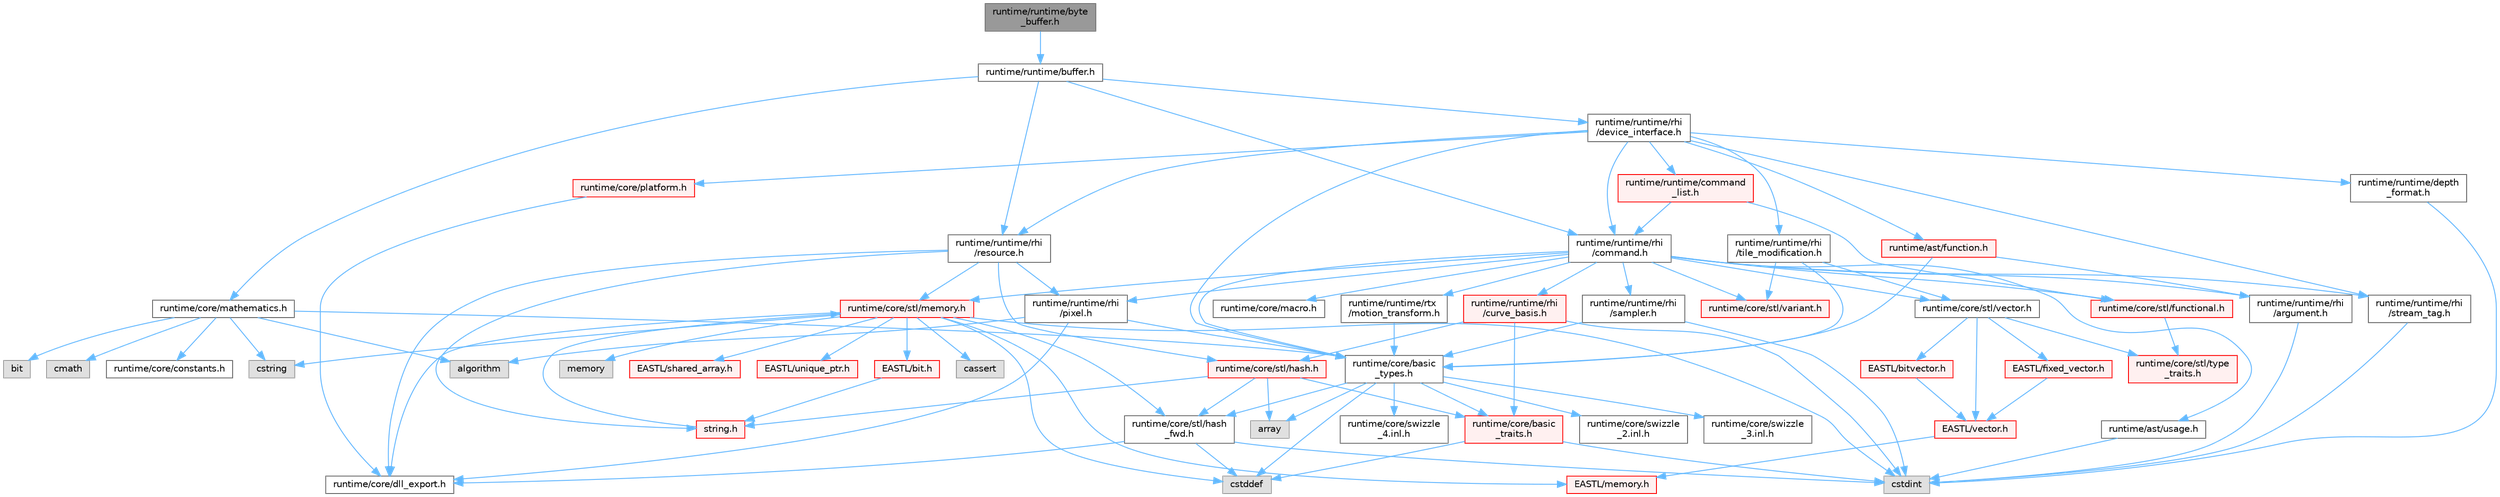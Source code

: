 digraph "runtime/runtime/byte_buffer.h"
{
 // LATEX_PDF_SIZE
  bgcolor="transparent";
  edge [fontname=Helvetica,fontsize=10,labelfontname=Helvetica,labelfontsize=10];
  node [fontname=Helvetica,fontsize=10,shape=box,height=0.2,width=0.4];
  Node1 [id="Node000001",label="runtime/runtime/byte\l_buffer.h",height=0.2,width=0.4,color="gray40", fillcolor="grey60", style="filled", fontcolor="black",tooltip=" "];
  Node1 -> Node2 [id="edge97_Node000001_Node000002",color="steelblue1",style="solid",tooltip=" "];
  Node2 [id="Node000002",label="runtime/runtime/buffer.h",height=0.2,width=0.4,color="grey40", fillcolor="white", style="filled",URL="$buffer_8h.html",tooltip=" "];
  Node2 -> Node3 [id="edge98_Node000002_Node000003",color="steelblue1",style="solid",tooltip=" "];
  Node3 [id="Node000003",label="runtime/core/mathematics.h",height=0.2,width=0.4,color="grey40", fillcolor="white", style="filled",URL="$mathematics_8h.html",tooltip=" "];
  Node3 -> Node4 [id="edge99_Node000003_Node000004",color="steelblue1",style="solid",tooltip=" "];
  Node4 [id="Node000004",label="bit",height=0.2,width=0.4,color="grey60", fillcolor="#E0E0E0", style="filled",tooltip=" "];
  Node3 -> Node5 [id="edge100_Node000003_Node000005",color="steelblue1",style="solid",tooltip=" "];
  Node5 [id="Node000005",label="cmath",height=0.2,width=0.4,color="grey60", fillcolor="#E0E0E0", style="filled",tooltip=" "];
  Node3 -> Node6 [id="edge101_Node000003_Node000006",color="steelblue1",style="solid",tooltip=" "];
  Node6 [id="Node000006",label="cstring",height=0.2,width=0.4,color="grey60", fillcolor="#E0E0E0", style="filled",tooltip=" "];
  Node3 -> Node7 [id="edge102_Node000003_Node000007",color="steelblue1",style="solid",tooltip=" "];
  Node7 [id="Node000007",label="algorithm",height=0.2,width=0.4,color="grey60", fillcolor="#E0E0E0", style="filled",tooltip=" "];
  Node3 -> Node8 [id="edge103_Node000003_Node000008",color="steelblue1",style="solid",tooltip=" "];
  Node8 [id="Node000008",label="runtime/core/basic\l_types.h",height=0.2,width=0.4,color="grey40", fillcolor="white", style="filled",URL="$basic__types_8h.html",tooltip=" "];
  Node8 -> Node9 [id="edge104_Node000008_Node000009",color="steelblue1",style="solid",tooltip=" "];
  Node9 [id="Node000009",label="cstddef",height=0.2,width=0.4,color="grey60", fillcolor="#E0E0E0", style="filled",tooltip=" "];
  Node8 -> Node10 [id="edge105_Node000008_Node000010",color="steelblue1",style="solid",tooltip=" "];
  Node10 [id="Node000010",label="array",height=0.2,width=0.4,color="grey60", fillcolor="#E0E0E0", style="filled",tooltip=" "];
  Node8 -> Node11 [id="edge106_Node000008_Node000011",color="steelblue1",style="solid",tooltip=" "];
  Node11 [id="Node000011",label="runtime/core/stl/hash\l_fwd.h",height=0.2,width=0.4,color="grey40", fillcolor="white", style="filled",URL="$hash__fwd_8h.html",tooltip=" "];
  Node11 -> Node9 [id="edge107_Node000011_Node000009",color="steelblue1",style="solid",tooltip=" "];
  Node11 -> Node12 [id="edge108_Node000011_Node000012",color="steelblue1",style="solid",tooltip=" "];
  Node12 [id="Node000012",label="cstdint",height=0.2,width=0.4,color="grey60", fillcolor="#E0E0E0", style="filled",tooltip=" "];
  Node11 -> Node13 [id="edge109_Node000011_Node000013",color="steelblue1",style="solid",tooltip=" "];
  Node13 [id="Node000013",label="runtime/core/dll_export.h",height=0.2,width=0.4,color="grey40", fillcolor="white", style="filled",URL="$dll__export_8h.html",tooltip=" "];
  Node8 -> Node14 [id="edge110_Node000008_Node000014",color="steelblue1",style="solid",tooltip=" "];
  Node14 [id="Node000014",label="runtime/core/basic\l_traits.h",height=0.2,width=0.4,color="red", fillcolor="#FFF0F0", style="filled",URL="$basic__traits_8h.html",tooltip=" "];
  Node14 -> Node12 [id="edge111_Node000014_Node000012",color="steelblue1",style="solid",tooltip=" "];
  Node14 -> Node9 [id="edge112_Node000014_Node000009",color="steelblue1",style="solid",tooltip=" "];
  Node8 -> Node24 [id="edge113_Node000008_Node000024",color="steelblue1",style="solid",tooltip=" "];
  Node24 [id="Node000024",label="runtime/core/swizzle\l_2.inl.h",height=0.2,width=0.4,color="grey40", fillcolor="white", style="filled",URL="$core_2swizzle__2_8inl_8h.html",tooltip=" "];
  Node8 -> Node25 [id="edge114_Node000008_Node000025",color="steelblue1",style="solid",tooltip=" "];
  Node25 [id="Node000025",label="runtime/core/swizzle\l_3.inl.h",height=0.2,width=0.4,color="grey40", fillcolor="white", style="filled",URL="$core_2swizzle__3_8inl_8h.html",tooltip=" "];
  Node8 -> Node26 [id="edge115_Node000008_Node000026",color="steelblue1",style="solid",tooltip=" "];
  Node26 [id="Node000026",label="runtime/core/swizzle\l_4.inl.h",height=0.2,width=0.4,color="grey40", fillcolor="white", style="filled",URL="$core_2swizzle__4_8inl_8h.html",tooltip=" "];
  Node3 -> Node27 [id="edge116_Node000003_Node000027",color="steelblue1",style="solid",tooltip=" "];
  Node27 [id="Node000027",label="runtime/core/constants.h",height=0.2,width=0.4,color="grey40", fillcolor="white", style="filled",URL="$constants_8h.html",tooltip=" "];
  Node2 -> Node28 [id="edge117_Node000002_Node000028",color="steelblue1",style="solid",tooltip=" "];
  Node28 [id="Node000028",label="runtime/runtime/rhi\l/command.h",height=0.2,width=0.4,color="grey40", fillcolor="white", style="filled",URL="$command_8h.html",tooltip=" "];
  Node28 -> Node29 [id="edge118_Node000028_Node000029",color="steelblue1",style="solid",tooltip=" "];
  Node29 [id="Node000029",label="runtime/core/macro.h",height=0.2,width=0.4,color="grey40", fillcolor="white", style="filled",URL="$macro_8h.html",tooltip=" "];
  Node28 -> Node8 [id="edge119_Node000028_Node000008",color="steelblue1",style="solid",tooltip=" "];
  Node28 -> Node30 [id="edge120_Node000028_Node000030",color="steelblue1",style="solid",tooltip=" "];
  Node30 [id="Node000030",label="runtime/core/stl/vector.h",height=0.2,width=0.4,color="grey40", fillcolor="white", style="filled",URL="$core_2stl_2vector_8h.html",tooltip=" "];
  Node30 -> Node31 [id="edge121_Node000030_Node000031",color="steelblue1",style="solid",tooltip=" "];
  Node31 [id="Node000031",label="EASTL/vector.h",height=0.2,width=0.4,color="red", fillcolor="#FFF0F0", style="filled",URL="$_e_a_s_t_l_2include_2_e_a_s_t_l_2vector_8h.html",tooltip=" "];
  Node31 -> Node64 [id="edge122_Node000031_Node000064",color="steelblue1",style="solid",tooltip=" "];
  Node64 [id="Node000064",label="EASTL/memory.h",height=0.2,width=0.4,color="red", fillcolor="#FFF0F0", style="filled",URL="$_e_a_s_t_l_2include_2_e_a_s_t_l_2memory_8h.html",tooltip=" "];
  Node30 -> Node173 [id="edge123_Node000030_Node000173",color="steelblue1",style="solid",tooltip=" "];
  Node173 [id="Node000173",label="EASTL/fixed_vector.h",height=0.2,width=0.4,color="red", fillcolor="#FFF0F0", style="filled",URL="$fixed__vector_8h.html",tooltip=" "];
  Node173 -> Node31 [id="edge124_Node000173_Node000031",color="steelblue1",style="solid",tooltip=" "];
  Node30 -> Node175 [id="edge125_Node000030_Node000175",color="steelblue1",style="solid",tooltip=" "];
  Node175 [id="Node000175",label="EASTL/bitvector.h",height=0.2,width=0.4,color="red", fillcolor="#FFF0F0", style="filled",URL="$bitvector_8h.html",tooltip=" "];
  Node175 -> Node31 [id="edge126_Node000175_Node000031",color="steelblue1",style="solid",tooltip=" "];
  Node30 -> Node177 [id="edge127_Node000030_Node000177",color="steelblue1",style="solid",tooltip=" "];
  Node177 [id="Node000177",label="runtime/core/stl/type\l_traits.h",height=0.2,width=0.4,color="red", fillcolor="#FFF0F0", style="filled",URL="$core_2stl_2type__traits_8h.html",tooltip=" "];
  Node28 -> Node59 [id="edge128_Node000028_Node000059",color="steelblue1",style="solid",tooltip=" "];
  Node59 [id="Node000059",label="runtime/core/stl/memory.h",height=0.2,width=0.4,color="red", fillcolor="#FFF0F0", style="filled",URL="$core_2stl_2memory_8h.html",tooltip=" "];
  Node59 -> Node9 [id="edge129_Node000059_Node000009",color="steelblue1",style="solid",tooltip=" "];
  Node59 -> Node12 [id="edge130_Node000059_Node000012",color="steelblue1",style="solid",tooltip=" "];
  Node59 -> Node60 [id="edge131_Node000059_Node000060",color="steelblue1",style="solid",tooltip=" "];
  Node60 [id="Node000060",label="cassert",height=0.2,width=0.4,color="grey60", fillcolor="#E0E0E0", style="filled",tooltip=" "];
  Node59 -> Node61 [id="edge132_Node000059_Node000061",color="steelblue1",style="solid",tooltip=" "];
  Node61 [id="Node000061",label="memory",height=0.2,width=0.4,color="grey60", fillcolor="#E0E0E0", style="filled",tooltip=" "];
  Node59 -> Node6 [id="edge133_Node000059_Node000006",color="steelblue1",style="solid",tooltip=" "];
  Node59 -> Node62 [id="edge134_Node000059_Node000062",color="steelblue1",style="solid",tooltip=" "];
  Node62 [id="Node000062",label="EASTL/bit.h",height=0.2,width=0.4,color="red", fillcolor="#FFF0F0", style="filled",URL="$bit_8h.html",tooltip=" "];
  Node62 -> Node56 [id="edge135_Node000062_Node000056",color="steelblue1",style="solid",tooltip=" "];
  Node56 [id="Node000056",label="string.h",height=0.2,width=0.4,color="red", fillcolor="#FFF0F0", style="filled",URL="$string_8h.html",tooltip=" "];
  Node56 -> Node59 [id="edge136_Node000056_Node000059",color="steelblue1",style="solid",tooltip=" "];
  Node59 -> Node64 [id="edge137_Node000059_Node000064",color="steelblue1",style="solid",tooltip=" "];
  Node59 -> Node79 [id="edge138_Node000059_Node000079",color="steelblue1",style="solid",tooltip=" "];
  Node79 [id="Node000079",label="EASTL/shared_array.h",height=0.2,width=0.4,color="red", fillcolor="#FFF0F0", style="filled",URL="$shared__array_8h.html",tooltip=" "];
  Node59 -> Node81 [id="edge139_Node000059_Node000081",color="steelblue1",style="solid",tooltip=" "];
  Node81 [id="Node000081",label="EASTL/unique_ptr.h",height=0.2,width=0.4,color="red", fillcolor="#FFF0F0", style="filled",URL="$unique__ptr_8h.html",tooltip=" "];
  Node59 -> Node13 [id="edge140_Node000059_Node000013",color="steelblue1",style="solid",tooltip=" "];
  Node59 -> Node11 [id="edge141_Node000059_Node000011",color="steelblue1",style="solid",tooltip=" "];
  Node28 -> Node178 [id="edge142_Node000028_Node000178",color="steelblue1",style="solid",tooltip=" "];
  Node178 [id="Node000178",label="runtime/core/stl/variant.h",height=0.2,width=0.4,color="red", fillcolor="#FFF0F0", style="filled",URL="$core_2stl_2variant_8h.html",tooltip=" "];
  Node28 -> Node184 [id="edge143_Node000028_Node000184",color="steelblue1",style="solid",tooltip=" "];
  Node184 [id="Node000184",label="runtime/core/stl/functional.h",height=0.2,width=0.4,color="red", fillcolor="#FFF0F0", style="filled",URL="$core_2stl_2functional_8h.html",tooltip=" "];
  Node184 -> Node177 [id="edge144_Node000184_Node000177",color="steelblue1",style="solid",tooltip=" "];
  Node28 -> Node187 [id="edge145_Node000028_Node000187",color="steelblue1",style="solid",tooltip=" "];
  Node187 [id="Node000187",label="runtime/ast/usage.h",height=0.2,width=0.4,color="grey40", fillcolor="white", style="filled",URL="$usage_8h.html",tooltip=" "];
  Node187 -> Node12 [id="edge146_Node000187_Node000012",color="steelblue1",style="solid",tooltip=" "];
  Node28 -> Node188 [id="edge147_Node000028_Node000188",color="steelblue1",style="solid",tooltip=" "];
  Node188 [id="Node000188",label="runtime/runtime/rhi\l/pixel.h",height=0.2,width=0.4,color="grey40", fillcolor="white", style="filled",URL="$pixel_8h.html",tooltip=" "];
  Node188 -> Node7 [id="edge148_Node000188_Node000007",color="steelblue1",style="solid",tooltip=" "];
  Node188 -> Node13 [id="edge149_Node000188_Node000013",color="steelblue1",style="solid",tooltip=" "];
  Node188 -> Node8 [id="edge150_Node000188_Node000008",color="steelblue1",style="solid",tooltip=" "];
  Node28 -> Node189 [id="edge151_Node000028_Node000189",color="steelblue1",style="solid",tooltip=" "];
  Node189 [id="Node000189",label="runtime/runtime/rhi\l/stream_tag.h",height=0.2,width=0.4,color="grey40", fillcolor="white", style="filled",URL="$stream__tag_8h.html",tooltip=" "];
  Node189 -> Node12 [id="edge152_Node000189_Node000012",color="steelblue1",style="solid",tooltip=" "];
  Node28 -> Node190 [id="edge153_Node000028_Node000190",color="steelblue1",style="solid",tooltip=" "];
  Node190 [id="Node000190",label="runtime/runtime/rhi\l/sampler.h",height=0.2,width=0.4,color="grey40", fillcolor="white", style="filled",URL="$sampler_8h.html",tooltip=" "];
  Node190 -> Node12 [id="edge154_Node000190_Node000012",color="steelblue1",style="solid",tooltip=" "];
  Node190 -> Node8 [id="edge155_Node000190_Node000008",color="steelblue1",style="solid",tooltip=" "];
  Node28 -> Node191 [id="edge156_Node000028_Node000191",color="steelblue1",style="solid",tooltip=" "];
  Node191 [id="Node000191",label="runtime/runtime/rhi\l/argument.h",height=0.2,width=0.4,color="grey40", fillcolor="white", style="filled",URL="$argument_8h.html",tooltip=" "];
  Node191 -> Node12 [id="edge157_Node000191_Node000012",color="steelblue1",style="solid",tooltip=" "];
  Node28 -> Node192 [id="edge158_Node000028_Node000192",color="steelblue1",style="solid",tooltip=" "];
  Node192 [id="Node000192",label="runtime/runtime/rhi\l/curve_basis.h",height=0.2,width=0.4,color="red", fillcolor="#FFF0F0", style="filled",URL="$curve__basis_8h.html",tooltip=" "];
  Node192 -> Node12 [id="edge159_Node000192_Node000012",color="steelblue1",style="solid",tooltip=" "];
  Node192 -> Node14 [id="edge160_Node000192_Node000014",color="steelblue1",style="solid",tooltip=" "];
  Node192 -> Node194 [id="edge161_Node000192_Node000194",color="steelblue1",style="solid",tooltip=" "];
  Node194 [id="Node000194",label="runtime/core/stl/hash.h",height=0.2,width=0.4,color="red", fillcolor="#FFF0F0", style="filled",URL="$hash_8h.html",tooltip=" "];
  Node194 -> Node10 [id="edge162_Node000194_Node000010",color="steelblue1",style="solid",tooltip=" "];
  Node194 -> Node11 [id="edge163_Node000194_Node000011",color="steelblue1",style="solid",tooltip=" "];
  Node194 -> Node56 [id="edge164_Node000194_Node000056",color="steelblue1",style="solid",tooltip=" "];
  Node194 -> Node14 [id="edge165_Node000194_Node000014",color="steelblue1",style="solid",tooltip=" "];
  Node28 -> Node195 [id="edge166_Node000028_Node000195",color="steelblue1",style="solid",tooltip=" "];
  Node195 [id="Node000195",label="runtime/runtime/rtx\l/motion_transform.h",height=0.2,width=0.4,color="grey40", fillcolor="white", style="filled",URL="$motion__transform_8h.html",tooltip=" "];
  Node195 -> Node8 [id="edge167_Node000195_Node000008",color="steelblue1",style="solid",tooltip=" "];
  Node2 -> Node196 [id="edge168_Node000002_Node000196",color="steelblue1",style="solid",tooltip=" "];
  Node196 [id="Node000196",label="runtime/runtime/rhi\l/resource.h",height=0.2,width=0.4,color="grey40", fillcolor="white", style="filled",URL="$runtime_2rhi_2resource_8h.html",tooltip=" "];
  Node196 -> Node13 [id="edge169_Node000196_Node000013",color="steelblue1",style="solid",tooltip=" "];
  Node196 -> Node59 [id="edge170_Node000196_Node000059",color="steelblue1",style="solid",tooltip=" "];
  Node196 -> Node56 [id="edge171_Node000196_Node000056",color="steelblue1",style="solid",tooltip=" "];
  Node196 -> Node194 [id="edge172_Node000196_Node000194",color="steelblue1",style="solid",tooltip=" "];
  Node196 -> Node188 [id="edge173_Node000196_Node000188",color="steelblue1",style="solid",tooltip=" "];
  Node2 -> Node197 [id="edge174_Node000002_Node000197",color="steelblue1",style="solid",tooltip=" "];
  Node197 [id="Node000197",label="runtime/runtime/rhi\l/device_interface.h",height=0.2,width=0.4,color="grey40", fillcolor="white", style="filled",URL="$device__interface_8h.html",tooltip=" "];
  Node197 -> Node8 [id="edge175_Node000197_Node000008",color="steelblue1",style="solid",tooltip=" "];
  Node197 -> Node198 [id="edge176_Node000197_Node000198",color="steelblue1",style="solid",tooltip=" "];
  Node198 [id="Node000198",label="runtime/core/platform.h",height=0.2,width=0.4,color="red", fillcolor="#FFF0F0", style="filled",URL="$core_2_platform_8h.html",tooltip=" "];
  Node198 -> Node13 [id="edge177_Node000198_Node000013",color="steelblue1",style="solid",tooltip=" "];
  Node197 -> Node201 [id="edge178_Node000197_Node000201",color="steelblue1",style="solid",tooltip=" "];
  Node201 [id="Node000201",label="runtime/ast/function.h",height=0.2,width=0.4,color="red", fillcolor="#FFF0F0", style="filled",URL="$ast_2function_8h.html",tooltip=" "];
  Node201 -> Node8 [id="edge179_Node000201_Node000008",color="steelblue1",style="solid",tooltip=" "];
  Node201 -> Node191 [id="edge180_Node000201_Node000191",color="steelblue1",style="solid",tooltip=" "];
  Node197 -> Node196 [id="edge181_Node000197_Node000196",color="steelblue1",style="solid",tooltip=" "];
  Node197 -> Node189 [id="edge182_Node000197_Node000189",color="steelblue1",style="solid",tooltip=" "];
  Node197 -> Node28 [id="edge183_Node000197_Node000028",color="steelblue1",style="solid",tooltip=" "];
  Node197 -> Node212 [id="edge184_Node000197_Node000212",color="steelblue1",style="solid",tooltip=" "];
  Node212 [id="Node000212",label="runtime/runtime/rhi\l/tile_modification.h",height=0.2,width=0.4,color="grey40", fillcolor="white", style="filled",URL="$tile__modification_8h.html",tooltip=" "];
  Node212 -> Node8 [id="edge185_Node000212_Node000008",color="steelblue1",style="solid",tooltip=" "];
  Node212 -> Node178 [id="edge186_Node000212_Node000178",color="steelblue1",style="solid",tooltip=" "];
  Node212 -> Node30 [id="edge187_Node000212_Node000030",color="steelblue1",style="solid",tooltip=" "];
  Node197 -> Node213 [id="edge188_Node000197_Node000213",color="steelblue1",style="solid",tooltip=" "];
  Node213 [id="Node000213",label="runtime/runtime/command\l_list.h",height=0.2,width=0.4,color="red", fillcolor="#FFF0F0", style="filled",URL="$command__list_8h.html",tooltip=" "];
  Node213 -> Node184 [id="edge189_Node000213_Node000184",color="steelblue1",style="solid",tooltip=" "];
  Node213 -> Node28 [id="edge190_Node000213_Node000028",color="steelblue1",style="solid",tooltip=" "];
  Node197 -> Node214 [id="edge191_Node000197_Node000214",color="steelblue1",style="solid",tooltip=" "];
  Node214 [id="Node000214",label="runtime/runtime/depth\l_format.h",height=0.2,width=0.4,color="grey40", fillcolor="white", style="filled",URL="$depth__format_8h.html",tooltip=" "];
  Node214 -> Node12 [id="edge192_Node000214_Node000012",color="steelblue1",style="solid",tooltip=" "];
}
